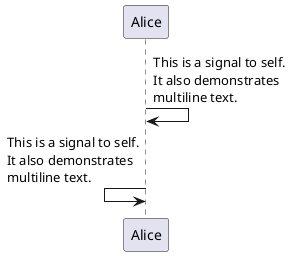 @startuml
Alice -> Alice: This is a signal to self.\nIt also demonstrates\nmultiline text.
Alice <- Alice: This is a signal to self.\nIt also demonstrates\nmultiline text.
@enduml
